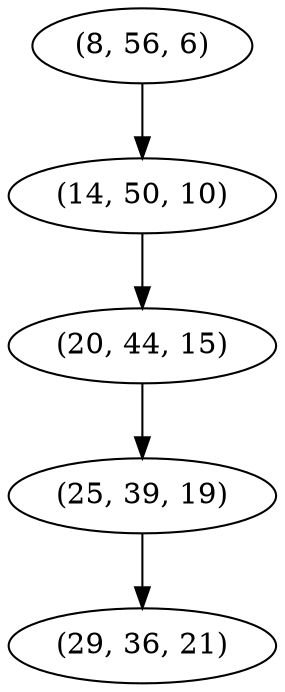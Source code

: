 digraph tree {
    "(8, 56, 6)";
    "(14, 50, 10)";
    "(20, 44, 15)";
    "(25, 39, 19)";
    "(29, 36, 21)";
    "(8, 56, 6)" -> "(14, 50, 10)";
    "(14, 50, 10)" -> "(20, 44, 15)";
    "(20, 44, 15)" -> "(25, 39, 19)";
    "(25, 39, 19)" -> "(29, 36, 21)";
}
